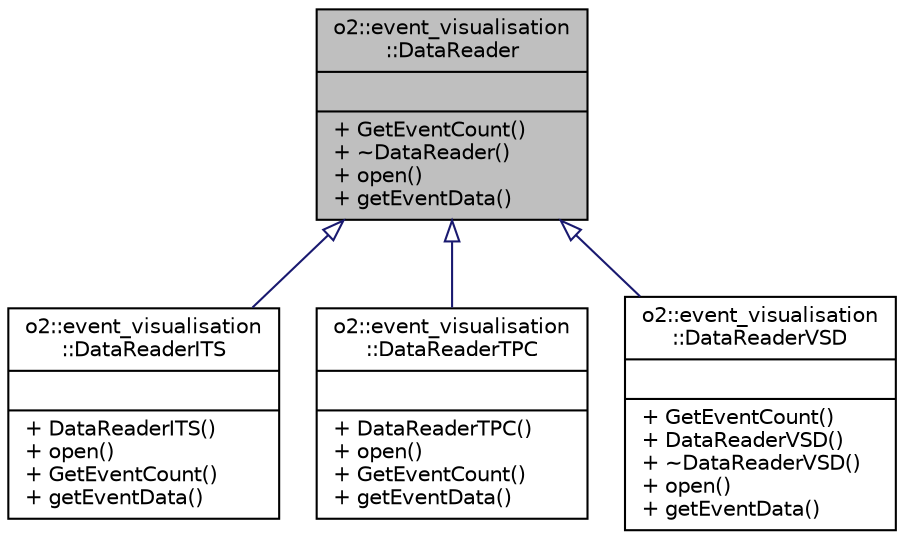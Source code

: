 digraph "o2::event_visualisation::DataReader"
{
 // INTERACTIVE_SVG=YES
  bgcolor="transparent";
  edge [fontname="Helvetica",fontsize="10",labelfontname="Helvetica",labelfontsize="10"];
  node [fontname="Helvetica",fontsize="10",shape=record];
  Node1 [label="{o2::event_visualisation\l::DataReader\n||+ GetEventCount()\l+ ~DataReader()\l+ open()\l+ getEventData()\l}",height=0.2,width=0.4,color="black", fillcolor="grey75", style="filled", fontcolor="black"];
  Node1 -> Node2 [dir="back",color="midnightblue",fontsize="10",style="solid",arrowtail="onormal",fontname="Helvetica"];
  Node2 [label="{o2::event_visualisation\l::DataReaderITS\n||+ DataReaderITS()\l+ open()\l+ GetEventCount()\l+ getEventData()\l}",height=0.2,width=0.4,color="black",URL="$df/db5/classo2_1_1event__visualisation_1_1DataReaderITS.html"];
  Node1 -> Node3 [dir="back",color="midnightblue",fontsize="10",style="solid",arrowtail="onormal",fontname="Helvetica"];
  Node3 [label="{o2::event_visualisation\l::DataReaderTPC\n||+ DataReaderTPC()\l+ open()\l+ GetEventCount()\l+ getEventData()\l}",height=0.2,width=0.4,color="black",URL="$d5/d2d/classo2_1_1event__visualisation_1_1DataReaderTPC.html"];
  Node1 -> Node4 [dir="back",color="midnightblue",fontsize="10",style="solid",arrowtail="onormal",fontname="Helvetica"];
  Node4 [label="{o2::event_visualisation\l::DataReaderVSD\n||+ GetEventCount()\l+ DataReaderVSD()\l+ ~DataReaderVSD()\l+ open()\l+ getEventData()\l}",height=0.2,width=0.4,color="black",URL="$d2/d6a/classo2_1_1event__visualisation_1_1DataReaderVSD.html"];
}
